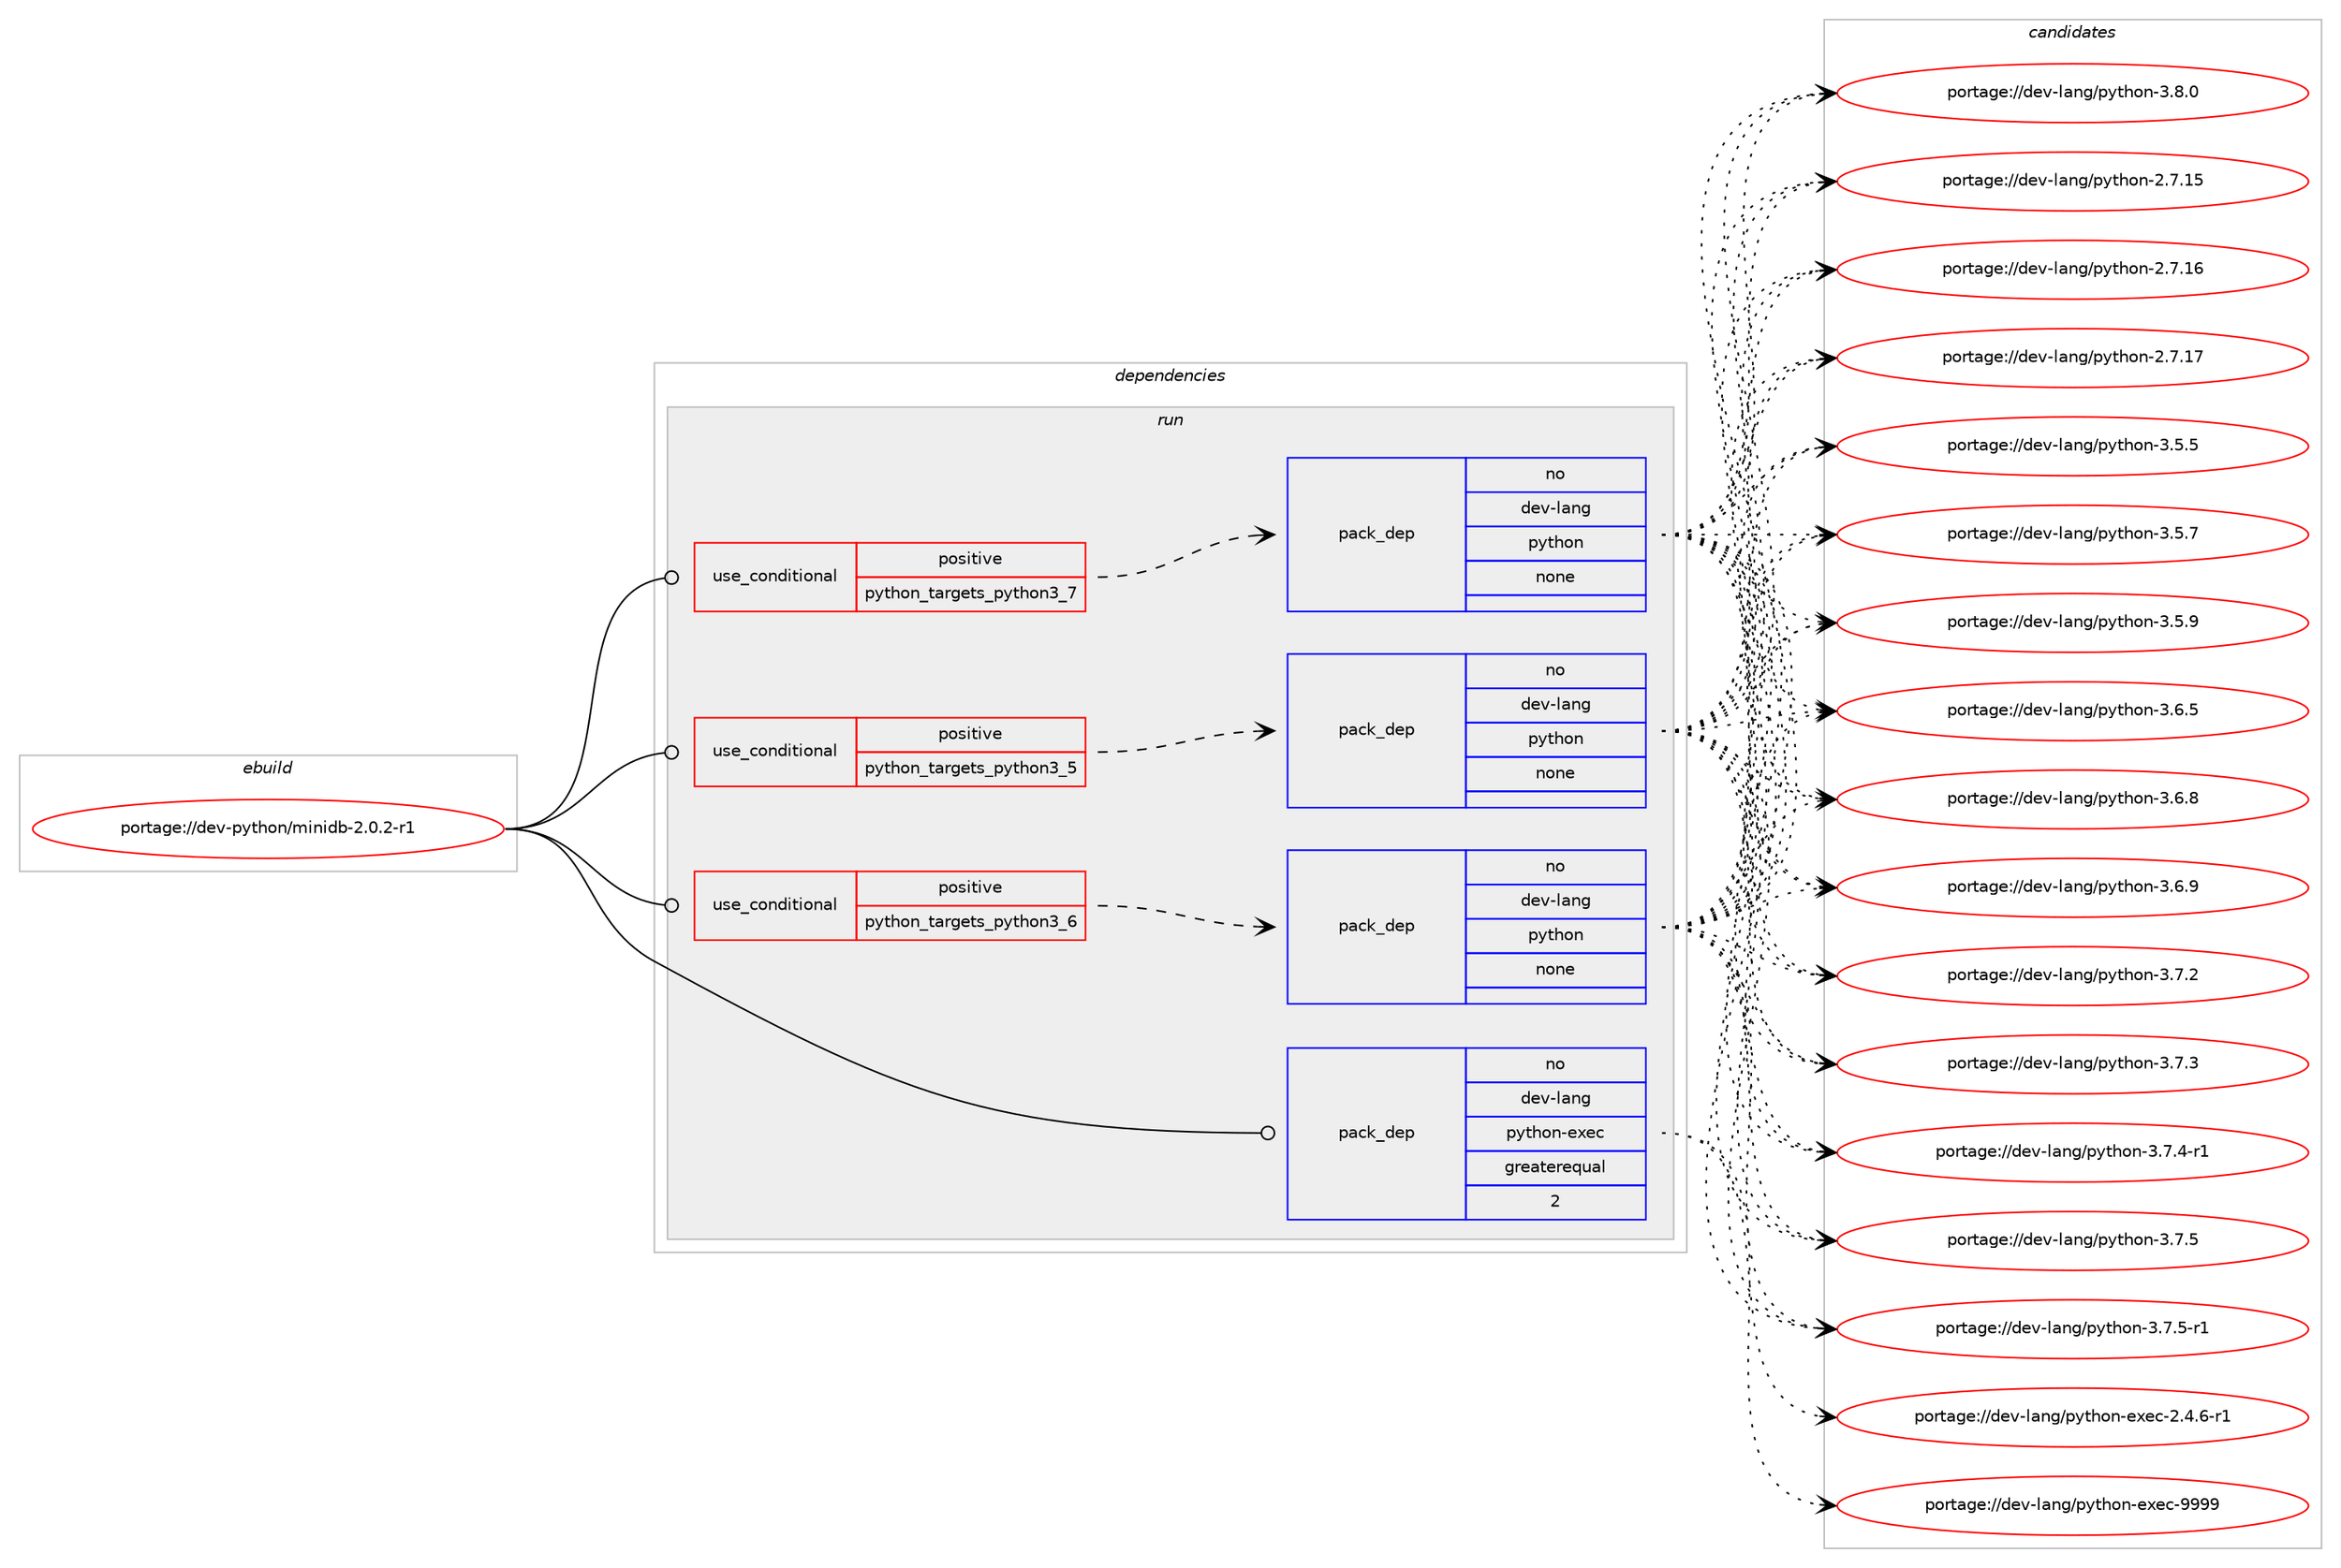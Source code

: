 digraph prolog {

# *************
# Graph options
# *************

newrank=true;
concentrate=true;
compound=true;
graph [rankdir=LR,fontname=Helvetica,fontsize=10,ranksep=1.5];#, ranksep=2.5, nodesep=0.2];
edge  [arrowhead=vee];
node  [fontname=Helvetica,fontsize=10];

# **********
# The ebuild
# **********

subgraph cluster_leftcol {
color=gray;
rank=same;
label=<<i>ebuild</i>>;
id [label="portage://dev-python/minidb-2.0.2-r1", color=red, width=4, href="../dev-python/minidb-2.0.2-r1.svg"];
}

# ****************
# The dependencies
# ****************

subgraph cluster_midcol {
color=gray;
label=<<i>dependencies</i>>;
subgraph cluster_compile {
fillcolor="#eeeeee";
style=filled;
label=<<i>compile</i>>;
}
subgraph cluster_compileandrun {
fillcolor="#eeeeee";
style=filled;
label=<<i>compile and run</i>>;
}
subgraph cluster_run {
fillcolor="#eeeeee";
style=filled;
label=<<i>run</i>>;
subgraph cond31785 {
dependency149488 [label=<<TABLE BORDER="0" CELLBORDER="1" CELLSPACING="0" CELLPADDING="4"><TR><TD ROWSPAN="3" CELLPADDING="10">use_conditional</TD></TR><TR><TD>positive</TD></TR><TR><TD>python_targets_python3_5</TD></TR></TABLE>>, shape=none, color=red];
subgraph pack114377 {
dependency149489 [label=<<TABLE BORDER="0" CELLBORDER="1" CELLSPACING="0" CELLPADDING="4" WIDTH="220"><TR><TD ROWSPAN="6" CELLPADDING="30">pack_dep</TD></TR><TR><TD WIDTH="110">no</TD></TR><TR><TD>dev-lang</TD></TR><TR><TD>python</TD></TR><TR><TD>none</TD></TR><TR><TD></TD></TR></TABLE>>, shape=none, color=blue];
}
dependency149488:e -> dependency149489:w [weight=20,style="dashed",arrowhead="vee"];
}
id:e -> dependency149488:w [weight=20,style="solid",arrowhead="odot"];
subgraph cond31786 {
dependency149490 [label=<<TABLE BORDER="0" CELLBORDER="1" CELLSPACING="0" CELLPADDING="4"><TR><TD ROWSPAN="3" CELLPADDING="10">use_conditional</TD></TR><TR><TD>positive</TD></TR><TR><TD>python_targets_python3_6</TD></TR></TABLE>>, shape=none, color=red];
subgraph pack114378 {
dependency149491 [label=<<TABLE BORDER="0" CELLBORDER="1" CELLSPACING="0" CELLPADDING="4" WIDTH="220"><TR><TD ROWSPAN="6" CELLPADDING="30">pack_dep</TD></TR><TR><TD WIDTH="110">no</TD></TR><TR><TD>dev-lang</TD></TR><TR><TD>python</TD></TR><TR><TD>none</TD></TR><TR><TD></TD></TR></TABLE>>, shape=none, color=blue];
}
dependency149490:e -> dependency149491:w [weight=20,style="dashed",arrowhead="vee"];
}
id:e -> dependency149490:w [weight=20,style="solid",arrowhead="odot"];
subgraph cond31787 {
dependency149492 [label=<<TABLE BORDER="0" CELLBORDER="1" CELLSPACING="0" CELLPADDING="4"><TR><TD ROWSPAN="3" CELLPADDING="10">use_conditional</TD></TR><TR><TD>positive</TD></TR><TR><TD>python_targets_python3_7</TD></TR></TABLE>>, shape=none, color=red];
subgraph pack114379 {
dependency149493 [label=<<TABLE BORDER="0" CELLBORDER="1" CELLSPACING="0" CELLPADDING="4" WIDTH="220"><TR><TD ROWSPAN="6" CELLPADDING="30">pack_dep</TD></TR><TR><TD WIDTH="110">no</TD></TR><TR><TD>dev-lang</TD></TR><TR><TD>python</TD></TR><TR><TD>none</TD></TR><TR><TD></TD></TR></TABLE>>, shape=none, color=blue];
}
dependency149492:e -> dependency149493:w [weight=20,style="dashed",arrowhead="vee"];
}
id:e -> dependency149492:w [weight=20,style="solid",arrowhead="odot"];
subgraph pack114380 {
dependency149494 [label=<<TABLE BORDER="0" CELLBORDER="1" CELLSPACING="0" CELLPADDING="4" WIDTH="220"><TR><TD ROWSPAN="6" CELLPADDING="30">pack_dep</TD></TR><TR><TD WIDTH="110">no</TD></TR><TR><TD>dev-lang</TD></TR><TR><TD>python-exec</TD></TR><TR><TD>greaterequal</TD></TR><TR><TD>2</TD></TR></TABLE>>, shape=none, color=blue];
}
id:e -> dependency149494:w [weight=20,style="solid",arrowhead="odot"];
}
}

# **************
# The candidates
# **************

subgraph cluster_choices {
rank=same;
color=gray;
label=<<i>candidates</i>>;

subgraph choice114377 {
color=black;
nodesep=1;
choiceportage10010111845108971101034711212111610411111045504655464953 [label="portage://dev-lang/python-2.7.15", color=red, width=4,href="../dev-lang/python-2.7.15.svg"];
choiceportage10010111845108971101034711212111610411111045504655464954 [label="portage://dev-lang/python-2.7.16", color=red, width=4,href="../dev-lang/python-2.7.16.svg"];
choiceportage10010111845108971101034711212111610411111045504655464955 [label="portage://dev-lang/python-2.7.17", color=red, width=4,href="../dev-lang/python-2.7.17.svg"];
choiceportage100101118451089711010347112121116104111110455146534653 [label="portage://dev-lang/python-3.5.5", color=red, width=4,href="../dev-lang/python-3.5.5.svg"];
choiceportage100101118451089711010347112121116104111110455146534655 [label="portage://dev-lang/python-3.5.7", color=red, width=4,href="../dev-lang/python-3.5.7.svg"];
choiceportage100101118451089711010347112121116104111110455146534657 [label="portage://dev-lang/python-3.5.9", color=red, width=4,href="../dev-lang/python-3.5.9.svg"];
choiceportage100101118451089711010347112121116104111110455146544653 [label="portage://dev-lang/python-3.6.5", color=red, width=4,href="../dev-lang/python-3.6.5.svg"];
choiceportage100101118451089711010347112121116104111110455146544656 [label="portage://dev-lang/python-3.6.8", color=red, width=4,href="../dev-lang/python-3.6.8.svg"];
choiceportage100101118451089711010347112121116104111110455146544657 [label="portage://dev-lang/python-3.6.9", color=red, width=4,href="../dev-lang/python-3.6.9.svg"];
choiceportage100101118451089711010347112121116104111110455146554650 [label="portage://dev-lang/python-3.7.2", color=red, width=4,href="../dev-lang/python-3.7.2.svg"];
choiceportage100101118451089711010347112121116104111110455146554651 [label="portage://dev-lang/python-3.7.3", color=red, width=4,href="../dev-lang/python-3.7.3.svg"];
choiceportage1001011184510897110103471121211161041111104551465546524511449 [label="portage://dev-lang/python-3.7.4-r1", color=red, width=4,href="../dev-lang/python-3.7.4-r1.svg"];
choiceportage100101118451089711010347112121116104111110455146554653 [label="portage://dev-lang/python-3.7.5", color=red, width=4,href="../dev-lang/python-3.7.5.svg"];
choiceportage1001011184510897110103471121211161041111104551465546534511449 [label="portage://dev-lang/python-3.7.5-r1", color=red, width=4,href="../dev-lang/python-3.7.5-r1.svg"];
choiceportage100101118451089711010347112121116104111110455146564648 [label="portage://dev-lang/python-3.8.0", color=red, width=4,href="../dev-lang/python-3.8.0.svg"];
dependency149489:e -> choiceportage10010111845108971101034711212111610411111045504655464953:w [style=dotted,weight="100"];
dependency149489:e -> choiceportage10010111845108971101034711212111610411111045504655464954:w [style=dotted,weight="100"];
dependency149489:e -> choiceportage10010111845108971101034711212111610411111045504655464955:w [style=dotted,weight="100"];
dependency149489:e -> choiceportage100101118451089711010347112121116104111110455146534653:w [style=dotted,weight="100"];
dependency149489:e -> choiceportage100101118451089711010347112121116104111110455146534655:w [style=dotted,weight="100"];
dependency149489:e -> choiceportage100101118451089711010347112121116104111110455146534657:w [style=dotted,weight="100"];
dependency149489:e -> choiceportage100101118451089711010347112121116104111110455146544653:w [style=dotted,weight="100"];
dependency149489:e -> choiceportage100101118451089711010347112121116104111110455146544656:w [style=dotted,weight="100"];
dependency149489:e -> choiceportage100101118451089711010347112121116104111110455146544657:w [style=dotted,weight="100"];
dependency149489:e -> choiceportage100101118451089711010347112121116104111110455146554650:w [style=dotted,weight="100"];
dependency149489:e -> choiceportage100101118451089711010347112121116104111110455146554651:w [style=dotted,weight="100"];
dependency149489:e -> choiceportage1001011184510897110103471121211161041111104551465546524511449:w [style=dotted,weight="100"];
dependency149489:e -> choiceportage100101118451089711010347112121116104111110455146554653:w [style=dotted,weight="100"];
dependency149489:e -> choiceportage1001011184510897110103471121211161041111104551465546534511449:w [style=dotted,weight="100"];
dependency149489:e -> choiceportage100101118451089711010347112121116104111110455146564648:w [style=dotted,weight="100"];
}
subgraph choice114378 {
color=black;
nodesep=1;
choiceportage10010111845108971101034711212111610411111045504655464953 [label="portage://dev-lang/python-2.7.15", color=red, width=4,href="../dev-lang/python-2.7.15.svg"];
choiceportage10010111845108971101034711212111610411111045504655464954 [label="portage://dev-lang/python-2.7.16", color=red, width=4,href="../dev-lang/python-2.7.16.svg"];
choiceportage10010111845108971101034711212111610411111045504655464955 [label="portage://dev-lang/python-2.7.17", color=red, width=4,href="../dev-lang/python-2.7.17.svg"];
choiceportage100101118451089711010347112121116104111110455146534653 [label="portage://dev-lang/python-3.5.5", color=red, width=4,href="../dev-lang/python-3.5.5.svg"];
choiceportage100101118451089711010347112121116104111110455146534655 [label="portage://dev-lang/python-3.5.7", color=red, width=4,href="../dev-lang/python-3.5.7.svg"];
choiceportage100101118451089711010347112121116104111110455146534657 [label="portage://dev-lang/python-3.5.9", color=red, width=4,href="../dev-lang/python-3.5.9.svg"];
choiceportage100101118451089711010347112121116104111110455146544653 [label="portage://dev-lang/python-3.6.5", color=red, width=4,href="../dev-lang/python-3.6.5.svg"];
choiceportage100101118451089711010347112121116104111110455146544656 [label="portage://dev-lang/python-3.6.8", color=red, width=4,href="../dev-lang/python-3.6.8.svg"];
choiceportage100101118451089711010347112121116104111110455146544657 [label="portage://dev-lang/python-3.6.9", color=red, width=4,href="../dev-lang/python-3.6.9.svg"];
choiceportage100101118451089711010347112121116104111110455146554650 [label="portage://dev-lang/python-3.7.2", color=red, width=4,href="../dev-lang/python-3.7.2.svg"];
choiceportage100101118451089711010347112121116104111110455146554651 [label="portage://dev-lang/python-3.7.3", color=red, width=4,href="../dev-lang/python-3.7.3.svg"];
choiceportage1001011184510897110103471121211161041111104551465546524511449 [label="portage://dev-lang/python-3.7.4-r1", color=red, width=4,href="../dev-lang/python-3.7.4-r1.svg"];
choiceportage100101118451089711010347112121116104111110455146554653 [label="portage://dev-lang/python-3.7.5", color=red, width=4,href="../dev-lang/python-3.7.5.svg"];
choiceportage1001011184510897110103471121211161041111104551465546534511449 [label="portage://dev-lang/python-3.7.5-r1", color=red, width=4,href="../dev-lang/python-3.7.5-r1.svg"];
choiceportage100101118451089711010347112121116104111110455146564648 [label="portage://dev-lang/python-3.8.0", color=red, width=4,href="../dev-lang/python-3.8.0.svg"];
dependency149491:e -> choiceportage10010111845108971101034711212111610411111045504655464953:w [style=dotted,weight="100"];
dependency149491:e -> choiceportage10010111845108971101034711212111610411111045504655464954:w [style=dotted,weight="100"];
dependency149491:e -> choiceportage10010111845108971101034711212111610411111045504655464955:w [style=dotted,weight="100"];
dependency149491:e -> choiceportage100101118451089711010347112121116104111110455146534653:w [style=dotted,weight="100"];
dependency149491:e -> choiceportage100101118451089711010347112121116104111110455146534655:w [style=dotted,weight="100"];
dependency149491:e -> choiceportage100101118451089711010347112121116104111110455146534657:w [style=dotted,weight="100"];
dependency149491:e -> choiceportage100101118451089711010347112121116104111110455146544653:w [style=dotted,weight="100"];
dependency149491:e -> choiceportage100101118451089711010347112121116104111110455146544656:w [style=dotted,weight="100"];
dependency149491:e -> choiceportage100101118451089711010347112121116104111110455146544657:w [style=dotted,weight="100"];
dependency149491:e -> choiceportage100101118451089711010347112121116104111110455146554650:w [style=dotted,weight="100"];
dependency149491:e -> choiceportage100101118451089711010347112121116104111110455146554651:w [style=dotted,weight="100"];
dependency149491:e -> choiceportage1001011184510897110103471121211161041111104551465546524511449:w [style=dotted,weight="100"];
dependency149491:e -> choiceportage100101118451089711010347112121116104111110455146554653:w [style=dotted,weight="100"];
dependency149491:e -> choiceportage1001011184510897110103471121211161041111104551465546534511449:w [style=dotted,weight="100"];
dependency149491:e -> choiceportage100101118451089711010347112121116104111110455146564648:w [style=dotted,weight="100"];
}
subgraph choice114379 {
color=black;
nodesep=1;
choiceportage10010111845108971101034711212111610411111045504655464953 [label="portage://dev-lang/python-2.7.15", color=red, width=4,href="../dev-lang/python-2.7.15.svg"];
choiceportage10010111845108971101034711212111610411111045504655464954 [label="portage://dev-lang/python-2.7.16", color=red, width=4,href="../dev-lang/python-2.7.16.svg"];
choiceportage10010111845108971101034711212111610411111045504655464955 [label="portage://dev-lang/python-2.7.17", color=red, width=4,href="../dev-lang/python-2.7.17.svg"];
choiceportage100101118451089711010347112121116104111110455146534653 [label="portage://dev-lang/python-3.5.5", color=red, width=4,href="../dev-lang/python-3.5.5.svg"];
choiceportage100101118451089711010347112121116104111110455146534655 [label="portage://dev-lang/python-3.5.7", color=red, width=4,href="../dev-lang/python-3.5.7.svg"];
choiceportage100101118451089711010347112121116104111110455146534657 [label="portage://dev-lang/python-3.5.9", color=red, width=4,href="../dev-lang/python-3.5.9.svg"];
choiceportage100101118451089711010347112121116104111110455146544653 [label="portage://dev-lang/python-3.6.5", color=red, width=4,href="../dev-lang/python-3.6.5.svg"];
choiceportage100101118451089711010347112121116104111110455146544656 [label="portage://dev-lang/python-3.6.8", color=red, width=4,href="../dev-lang/python-3.6.8.svg"];
choiceportage100101118451089711010347112121116104111110455146544657 [label="portage://dev-lang/python-3.6.9", color=red, width=4,href="../dev-lang/python-3.6.9.svg"];
choiceportage100101118451089711010347112121116104111110455146554650 [label="portage://dev-lang/python-3.7.2", color=red, width=4,href="../dev-lang/python-3.7.2.svg"];
choiceportage100101118451089711010347112121116104111110455146554651 [label="portage://dev-lang/python-3.7.3", color=red, width=4,href="../dev-lang/python-3.7.3.svg"];
choiceportage1001011184510897110103471121211161041111104551465546524511449 [label="portage://dev-lang/python-3.7.4-r1", color=red, width=4,href="../dev-lang/python-3.7.4-r1.svg"];
choiceportage100101118451089711010347112121116104111110455146554653 [label="portage://dev-lang/python-3.7.5", color=red, width=4,href="../dev-lang/python-3.7.5.svg"];
choiceportage1001011184510897110103471121211161041111104551465546534511449 [label="portage://dev-lang/python-3.7.5-r1", color=red, width=4,href="../dev-lang/python-3.7.5-r1.svg"];
choiceportage100101118451089711010347112121116104111110455146564648 [label="portage://dev-lang/python-3.8.0", color=red, width=4,href="../dev-lang/python-3.8.0.svg"];
dependency149493:e -> choiceportage10010111845108971101034711212111610411111045504655464953:w [style=dotted,weight="100"];
dependency149493:e -> choiceportage10010111845108971101034711212111610411111045504655464954:w [style=dotted,weight="100"];
dependency149493:e -> choiceportage10010111845108971101034711212111610411111045504655464955:w [style=dotted,weight="100"];
dependency149493:e -> choiceportage100101118451089711010347112121116104111110455146534653:w [style=dotted,weight="100"];
dependency149493:e -> choiceportage100101118451089711010347112121116104111110455146534655:w [style=dotted,weight="100"];
dependency149493:e -> choiceportage100101118451089711010347112121116104111110455146534657:w [style=dotted,weight="100"];
dependency149493:e -> choiceportage100101118451089711010347112121116104111110455146544653:w [style=dotted,weight="100"];
dependency149493:e -> choiceportage100101118451089711010347112121116104111110455146544656:w [style=dotted,weight="100"];
dependency149493:e -> choiceportage100101118451089711010347112121116104111110455146544657:w [style=dotted,weight="100"];
dependency149493:e -> choiceportage100101118451089711010347112121116104111110455146554650:w [style=dotted,weight="100"];
dependency149493:e -> choiceportage100101118451089711010347112121116104111110455146554651:w [style=dotted,weight="100"];
dependency149493:e -> choiceportage1001011184510897110103471121211161041111104551465546524511449:w [style=dotted,weight="100"];
dependency149493:e -> choiceportage100101118451089711010347112121116104111110455146554653:w [style=dotted,weight="100"];
dependency149493:e -> choiceportage1001011184510897110103471121211161041111104551465546534511449:w [style=dotted,weight="100"];
dependency149493:e -> choiceportage100101118451089711010347112121116104111110455146564648:w [style=dotted,weight="100"];
}
subgraph choice114380 {
color=black;
nodesep=1;
choiceportage10010111845108971101034711212111610411111045101120101994550465246544511449 [label="portage://dev-lang/python-exec-2.4.6-r1", color=red, width=4,href="../dev-lang/python-exec-2.4.6-r1.svg"];
choiceportage10010111845108971101034711212111610411111045101120101994557575757 [label="portage://dev-lang/python-exec-9999", color=red, width=4,href="../dev-lang/python-exec-9999.svg"];
dependency149494:e -> choiceportage10010111845108971101034711212111610411111045101120101994550465246544511449:w [style=dotted,weight="100"];
dependency149494:e -> choiceportage10010111845108971101034711212111610411111045101120101994557575757:w [style=dotted,weight="100"];
}
}

}

